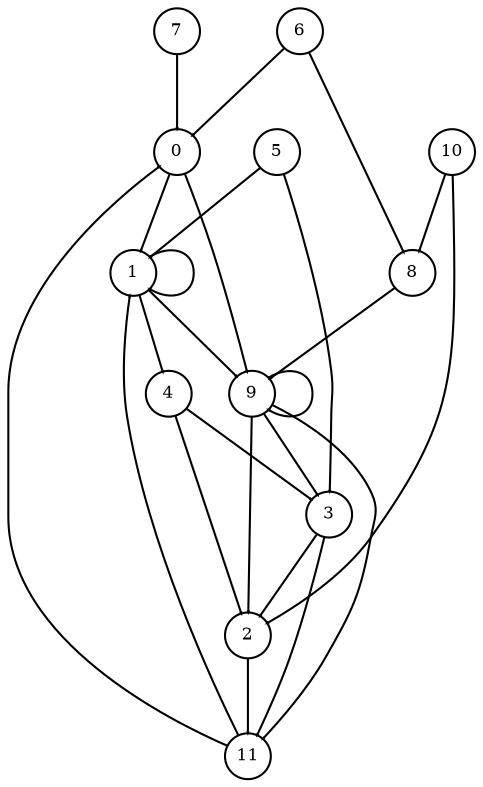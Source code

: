 digraph G {
	node [fontsize=8,height=0.3,width=0.3,fixedsize="true"]
	edge [len=1.5,arrowsize=.02]
	"0" -> "1"
	"0" -> "9"
	"1" -> "1"
	"1" -> "4"
	"1" -> "9"
	"2" -> "11"
	"3" -> "2"
	"3" -> "11"
	"4" -> "2"
	"4" -> "3"
	"5" -> "1"
	"5" -> "3"
	"6" -> "0"
	"6" -> "8"
	"7" -> "0"
	"8" -> "9"
	"9" -> "2"
	"9" -> "3"
	"9" -> "9"
	"9" -> "11"
	"10" -> "2"
	"10" -> "8"
	"11" -> "0"
	"11" -> "1"
}
